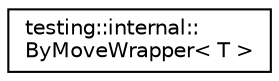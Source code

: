digraph "Graphical Class Hierarchy"
{
 // INTERACTIVE_SVG=YES
 // LATEX_PDF_SIZE
  edge [fontname="Helvetica",fontsize="10",labelfontname="Helvetica",labelfontsize="10"];
  node [fontname="Helvetica",fontsize="10",shape=record];
  rankdir="LR";
  Node0 [label="testing::internal::\lByMoveWrapper\< T \>",height=0.2,width=0.4,color="black", fillcolor="white", style="filled",URL="$d8/d80/structtesting_1_1internal_1_1_by_move_wrapper.html",tooltip=" "];
}
